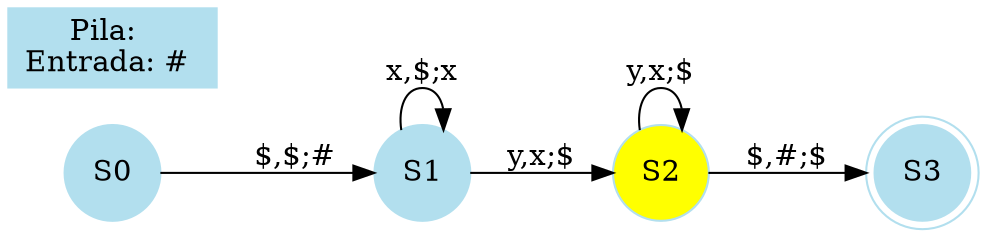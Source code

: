 digraph AP2pass0 { 
node [style=filled, color=lightblue2, fontcolor=black, shape=box]; 
layout=dot; rankdir=LR; shape=circle 
S0 [ shape = circle]; 
S1 [ shape = circle]; 
S2 [style=filled, fillcolor=yellow shape = circle]; 
S3 [ shape = doublecircle]; 
S0 -> S1 [ label="$,$;#"]; 
S1 -> S1 [ label="x,$;x"]; 
S1 -> S2 [ label="y,x;$"]; 
S2 -> S2 [ label="y,x;$"]; 
S2 -> S3 [ label="$,#;$"]; 
"Pila:  
Entrada: # 
" [shape=box] }